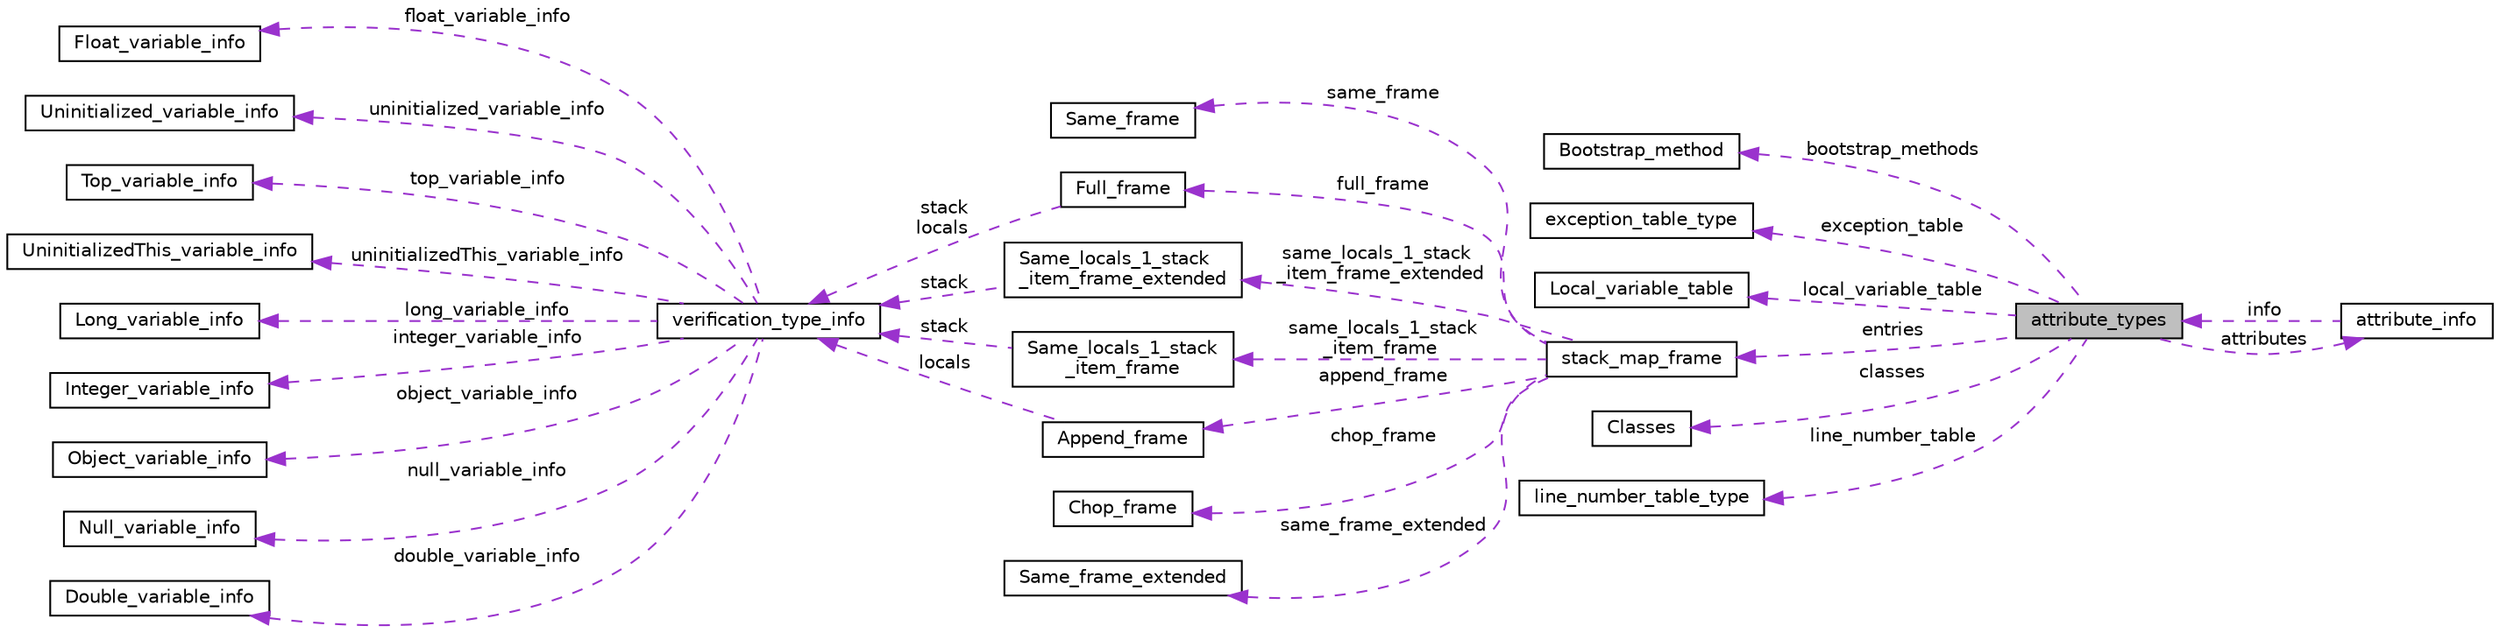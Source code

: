 digraph "attribute_types"
{
  edge [fontname="Helvetica",fontsize="10",labelfontname="Helvetica",labelfontsize="10"];
  node [fontname="Helvetica",fontsize="10",shape=record];
  rankdir="LR";
  Node1 [label="attribute_types",height=0.2,width=0.4,color="black", fillcolor="grey75", style="filled", fontcolor="black"];
  Node2 -> Node1 [dir="back",color="darkorchid3",fontsize="10",style="dashed",label=" bootstrap_methods" ];
  Node2 [label="Bootstrap_method",height=0.2,width=0.4,color="black", fillcolor="white", style="filled",URL="$structBootstrap__method.html"];
  Node3 -> Node1 [dir="back",color="darkorchid3",fontsize="10",style="dashed",label=" exception_table" ];
  Node3 [label="exception_table_type",height=0.2,width=0.4,color="black", fillcolor="white", style="filled",URL="$structexception__table__type.html"];
  Node4 -> Node1 [dir="back",color="darkorchid3",fontsize="10",style="dashed",label=" local_variable_table" ];
  Node4 [label="Local_variable_table",height=0.2,width=0.4,color="black", fillcolor="white", style="filled",URL="$structLocal__variable__table.html"];
  Node5 -> Node1 [dir="back",color="darkorchid3",fontsize="10",style="dashed",label=" entries" ];
  Node5 [label="stack_map_frame",height=0.2,width=0.4,color="black", fillcolor="white", style="filled",URL="$structstack__map__frame.html"];
  Node6 -> Node5 [dir="back",color="darkorchid3",fontsize="10",style="dashed",label=" same_frame" ];
  Node6 [label="Same_frame",height=0.2,width=0.4,color="black", fillcolor="white", style="filled",URL="$structSame__frame.html"];
  Node7 -> Node5 [dir="back",color="darkorchid3",fontsize="10",style="dashed",label=" full_frame" ];
  Node7 [label="Full_frame",height=0.2,width=0.4,color="black", fillcolor="white", style="filled",URL="$structFull__frame.html"];
  Node8 -> Node7 [dir="back",color="darkorchid3",fontsize="10",style="dashed",label=" stack\nlocals" ];
  Node8 [label="verification_type_info",height=0.2,width=0.4,color="black", fillcolor="white", style="filled",URL="$structverification__type__info.html"];
  Node9 -> Node8 [dir="back",color="darkorchid3",fontsize="10",style="dashed",label=" float_variable_info" ];
  Node9 [label="Float_variable_info",height=0.2,width=0.4,color="black", fillcolor="white", style="filled",URL="$structFloat__variable__info.html"];
  Node10 -> Node8 [dir="back",color="darkorchid3",fontsize="10",style="dashed",label=" uninitialized_variable_info" ];
  Node10 [label="Uninitialized_variable_info",height=0.2,width=0.4,color="black", fillcolor="white", style="filled",URL="$structUninitialized__variable__info.html"];
  Node11 -> Node8 [dir="back",color="darkorchid3",fontsize="10",style="dashed",label=" top_variable_info" ];
  Node11 [label="Top_variable_info",height=0.2,width=0.4,color="black", fillcolor="white", style="filled",URL="$structTop__variable__info.html"];
  Node12 -> Node8 [dir="back",color="darkorchid3",fontsize="10",style="dashed",label=" uninitializedThis_variable_info" ];
  Node12 [label="UninitializedThis_variable_info",height=0.2,width=0.4,color="black", fillcolor="white", style="filled",URL="$structUninitializedThis__variable__info.html"];
  Node13 -> Node8 [dir="back",color="darkorchid3",fontsize="10",style="dashed",label=" long_variable_info" ];
  Node13 [label="Long_variable_info",height=0.2,width=0.4,color="black", fillcolor="white", style="filled",URL="$structLong__variable__info.html"];
  Node14 -> Node8 [dir="back",color="darkorchid3",fontsize="10",style="dashed",label=" integer_variable_info" ];
  Node14 [label="Integer_variable_info",height=0.2,width=0.4,color="black", fillcolor="white", style="filled",URL="$structInteger__variable__info.html"];
  Node15 -> Node8 [dir="back",color="darkorchid3",fontsize="10",style="dashed",label=" object_variable_info" ];
  Node15 [label="Object_variable_info",height=0.2,width=0.4,color="black", fillcolor="white", style="filled",URL="$structObject__variable__info.html"];
  Node16 -> Node8 [dir="back",color="darkorchid3",fontsize="10",style="dashed",label=" null_variable_info" ];
  Node16 [label="Null_variable_info",height=0.2,width=0.4,color="black", fillcolor="white", style="filled",URL="$structNull__variable__info.html"];
  Node17 -> Node8 [dir="back",color="darkorchid3",fontsize="10",style="dashed",label=" double_variable_info" ];
  Node17 [label="Double_variable_info",height=0.2,width=0.4,color="black", fillcolor="white", style="filled",URL="$structDouble__variable__info.html"];
  Node18 -> Node5 [dir="back",color="darkorchid3",fontsize="10",style="dashed",label=" chop_frame" ];
  Node18 [label="Chop_frame",height=0.2,width=0.4,color="black", fillcolor="white", style="filled",URL="$structChop__frame.html"];
  Node19 -> Node5 [dir="back",color="darkorchid3",fontsize="10",style="dashed",label=" same_locals_1_stack\l_item_frame_extended" ];
  Node19 [label="Same_locals_1_stack\l_item_frame_extended",height=0.2,width=0.4,color="black", fillcolor="white", style="filled",URL="$structSame__locals__1__stack__item__frame__extended.html"];
  Node8 -> Node19 [dir="back",color="darkorchid3",fontsize="10",style="dashed",label=" stack" ];
  Node20 -> Node5 [dir="back",color="darkorchid3",fontsize="10",style="dashed",label=" same_locals_1_stack\l_item_frame" ];
  Node20 [label="Same_locals_1_stack\l_item_frame",height=0.2,width=0.4,color="black", fillcolor="white", style="filled",URL="$structSame__locals__1__stack__item__frame.html"];
  Node8 -> Node20 [dir="back",color="darkorchid3",fontsize="10",style="dashed",label=" stack" ];
  Node21 -> Node5 [dir="back",color="darkorchid3",fontsize="10",style="dashed",label=" append_frame" ];
  Node21 [label="Append_frame",height=0.2,width=0.4,color="black", fillcolor="white", style="filled",URL="$structAppend__frame.html"];
  Node8 -> Node21 [dir="back",color="darkorchid3",fontsize="10",style="dashed",label=" locals" ];
  Node22 -> Node5 [dir="back",color="darkorchid3",fontsize="10",style="dashed",label=" same_frame_extended" ];
  Node22 [label="Same_frame_extended",height=0.2,width=0.4,color="black", fillcolor="white", style="filled",URL="$structSame__frame__extended.html"];
  Node23 -> Node1 [dir="back",color="darkorchid3",fontsize="10",style="dashed",label=" classes" ];
  Node23 [label="Classes",height=0.2,width=0.4,color="black", fillcolor="white", style="filled",URL="$structClasses.html"];
  Node24 -> Node1 [dir="back",color="darkorchid3",fontsize="10",style="dashed",label=" attributes" ];
  Node24 [label="attribute_info",height=0.2,width=0.4,color="black", fillcolor="white", style="filled",URL="$structattribute__info.html"];
  Node1 -> Node24 [dir="back",color="darkorchid3",fontsize="10",style="dashed",label=" info" ];
  Node25 -> Node1 [dir="back",color="darkorchid3",fontsize="10",style="dashed",label=" line_number_table" ];
  Node25 [label="line_number_table_type",height=0.2,width=0.4,color="black", fillcolor="white", style="filled",URL="$structline__number__table__type.html"];
}

